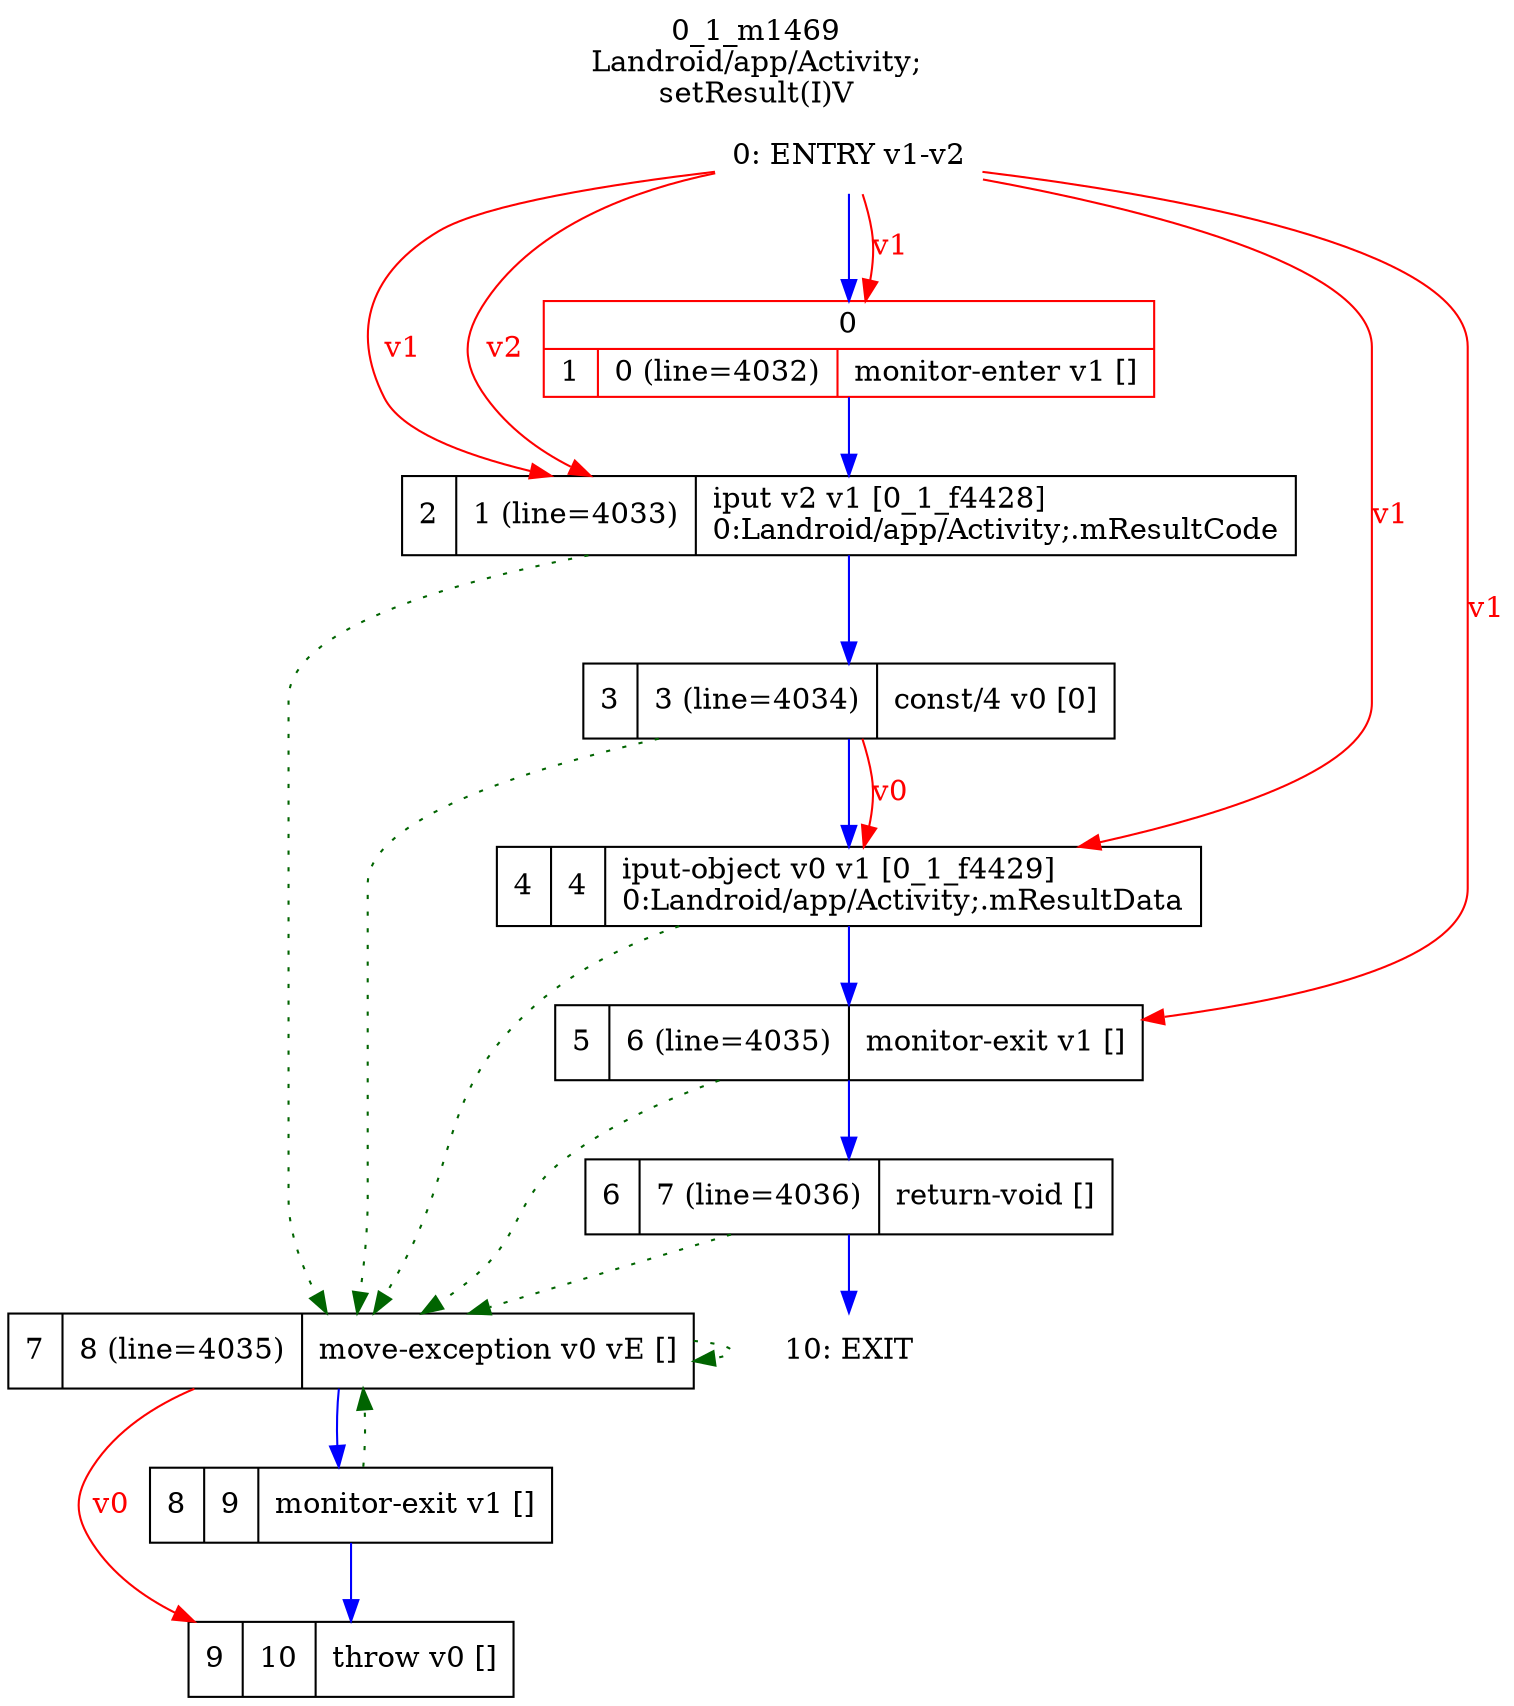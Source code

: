 digraph G {
rankdir=UD;
labelloc=t;
label="0_1_m1469\nLandroid/app/Activity;
setResult(I)V";
2, 3, 4, 5, 6, 7, 8 -> 7 [color=darkgreen, style=dotted];
0[label="0: ENTRY v1-v2",shape=plaintext];
1[label="{0|{1|0 (line=4032)|monitor-enter v1 []\l}}",shape=record, color=red];
2[label="2|1 (line=4033)|iput v2 v1 [0_1_f4428]\l0:Landroid/app/Activity;.mResultCode\l",shape=record];
3[label="3|3 (line=4034)|const/4 v0 [0]\l",shape=record];
4[label="4|4|iput-object v0 v1 [0_1_f4429]\l0:Landroid/app/Activity;.mResultData\l",shape=record];
5[label="5|6 (line=4035)|monitor-exit v1 []\l",shape=record];
6[label="6|7 (line=4036)|return-void []\l",shape=record];
7[label="7|8 (line=4035)|move-exception v0 vE []\l",shape=record];
8[label="8|9|monitor-exit v1 []\l",shape=record];
9[label="9|10|throw v0 []\l",shape=record];
10[label="10: EXIT",shape=plaintext];
0->1 [color=blue, fontcolor=blue,weight=100, taillabel=""];
1->2 [color=blue, fontcolor=blue,weight=100, taillabel=""];
2->3 [color=blue, fontcolor=blue,weight=100, taillabel=""];
3->4 [color=blue, fontcolor=blue,weight=100, taillabel=""];
4->5 [color=blue, fontcolor=blue,weight=100, taillabel=""];
5->6 [color=blue, fontcolor=blue,weight=100, taillabel=""];
6->10 [color=blue, fontcolor=blue,weight=100, taillabel=""];
7->8 [color=blue, fontcolor=blue,weight=100, taillabel=""];
8->9 [color=blue, fontcolor=blue,weight=100, taillabel=""];
0->1 [color=red, fontcolor=red, label="v1"];
0->2 [color=red, fontcolor=red, label="v1"];
0->2 [color=red, fontcolor=red, label="v2"];
0->4 [color=red, fontcolor=red, label="v1"];
3->4 [color=red, fontcolor=red, label="v0"];
0->5 [color=red, fontcolor=red, label="v1"];
7->9 [color=red, fontcolor=red, label="v0"];
}
